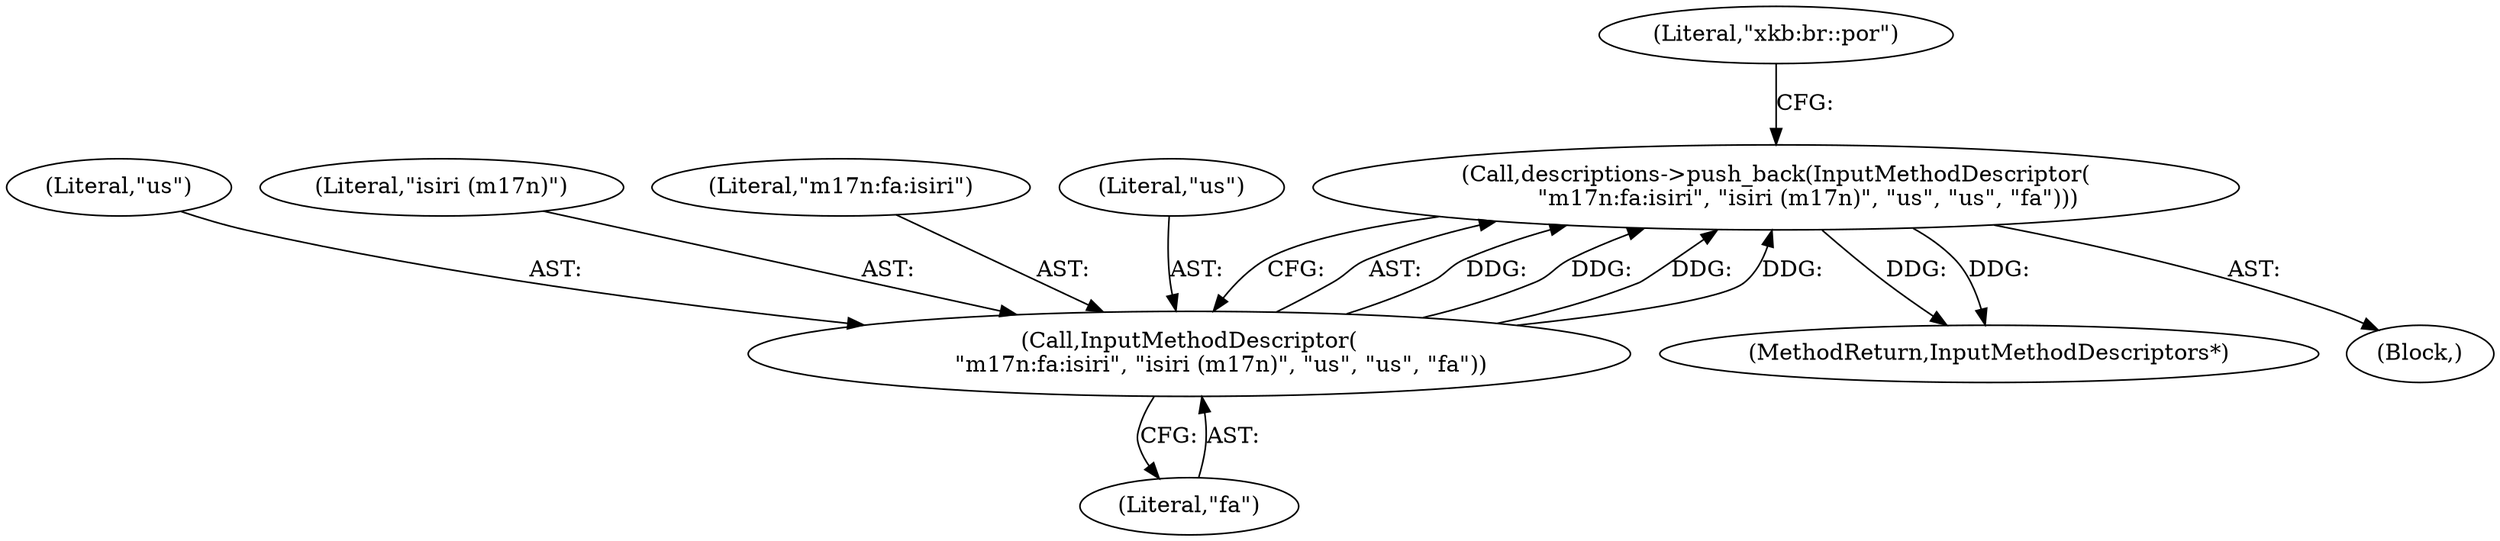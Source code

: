 digraph "1_Chrome_dc7b094a338c6c521f918f478e993f0f74bbea0d_12@del" {
"1000355" [label="(Call,descriptions->push_back(InputMethodDescriptor(\n         \"m17n:fa:isiri\", \"isiri (m17n)\", \"us\", \"us\", \"fa\")))"];
"1000356" [label="(Call,InputMethodDescriptor(\n         \"m17n:fa:isiri\", \"isiri (m17n)\", \"us\", \"us\", \"fa\"))"];
"1000581" [label="(MethodReturn,InputMethodDescriptors*)"];
"1000360" [label="(Literal,\"us\")"];
"1000355" [label="(Call,descriptions->push_back(InputMethodDescriptor(\n         \"m17n:fa:isiri\", \"isiri (m17n)\", \"us\", \"us\", \"fa\")))"];
"1000361" [label="(Literal,\"fa\")"];
"1000358" [label="(Literal,\"isiri (m17n)\")"];
"1000357" [label="(Literal,\"m17n:fa:isiri\")"];
"1000359" [label="(Literal,\"us\")"];
"1000356" [label="(Call,InputMethodDescriptor(\n         \"m17n:fa:isiri\", \"isiri (m17n)\", \"us\", \"us\", \"fa\"))"];
"1000101" [label="(Block,)"];
"1000364" [label="(Literal,\"xkb:br::por\")"];
"1000355" -> "1000101"  [label="AST: "];
"1000355" -> "1000356"  [label="CFG: "];
"1000356" -> "1000355"  [label="AST: "];
"1000364" -> "1000355"  [label="CFG: "];
"1000355" -> "1000581"  [label="DDG: "];
"1000355" -> "1000581"  [label="DDG: "];
"1000356" -> "1000355"  [label="DDG: "];
"1000356" -> "1000355"  [label="DDG: "];
"1000356" -> "1000355"  [label="DDG: "];
"1000356" -> "1000355"  [label="DDG: "];
"1000356" -> "1000361"  [label="CFG: "];
"1000357" -> "1000356"  [label="AST: "];
"1000358" -> "1000356"  [label="AST: "];
"1000359" -> "1000356"  [label="AST: "];
"1000360" -> "1000356"  [label="AST: "];
"1000361" -> "1000356"  [label="AST: "];
}
